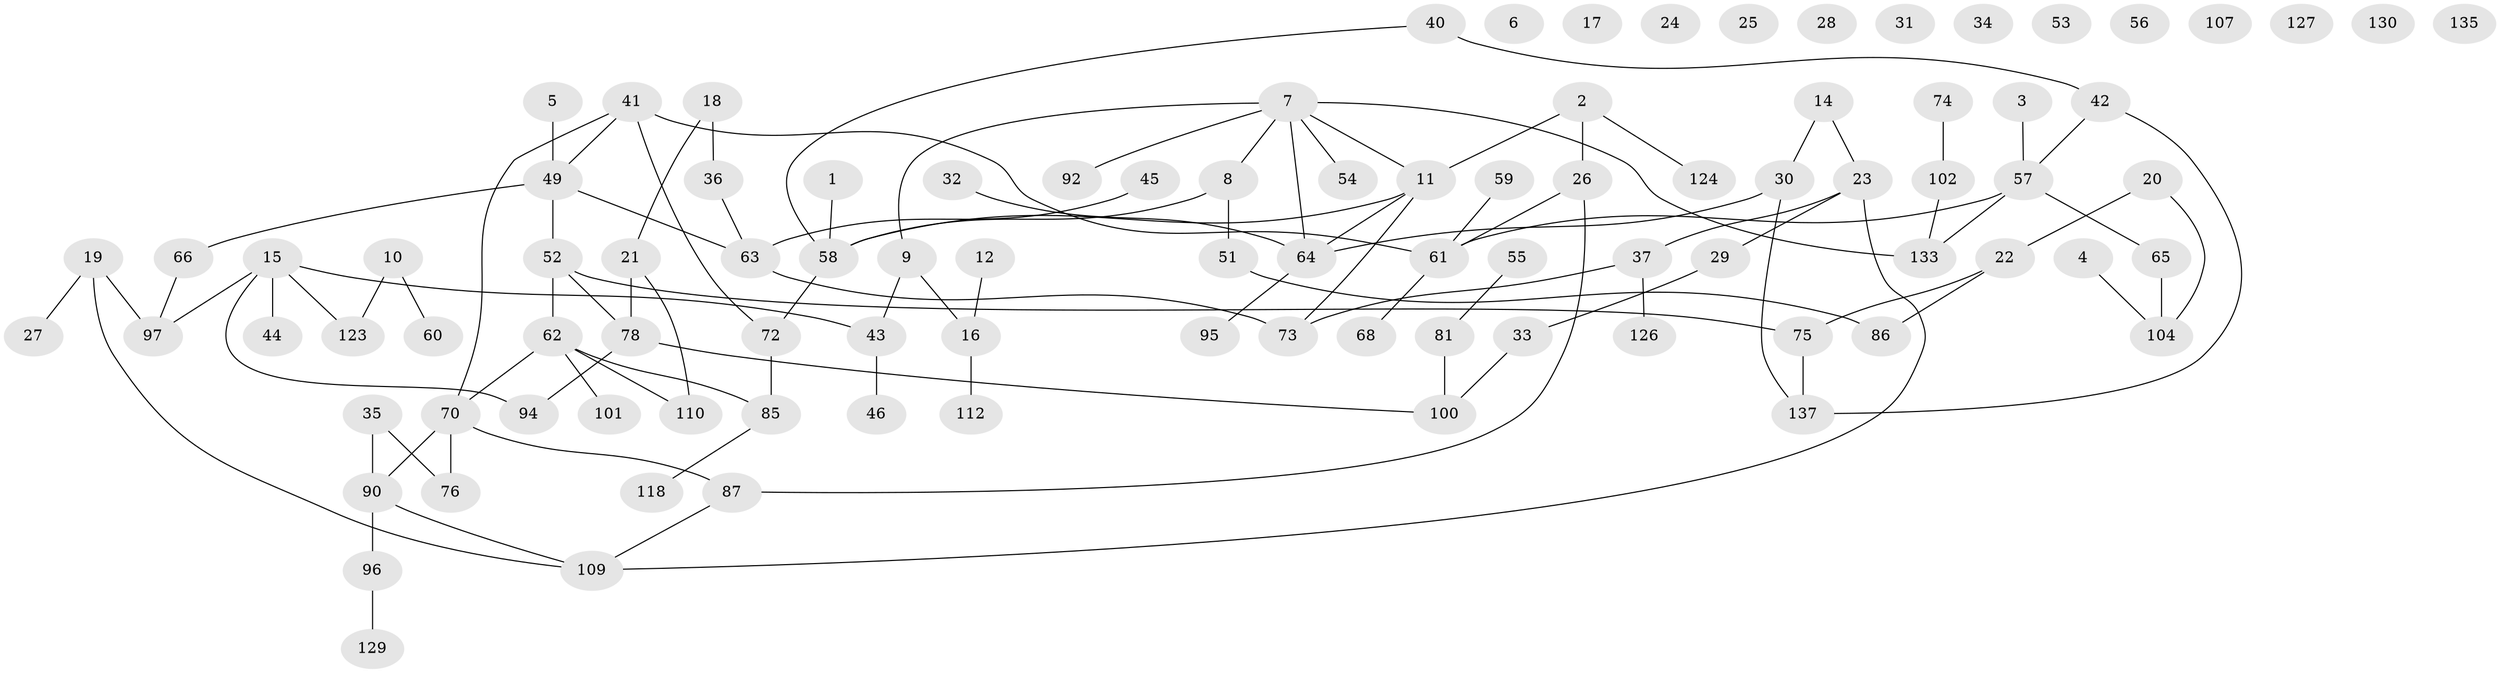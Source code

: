 // Generated by graph-tools (version 1.1) at 2025/23/03/03/25 07:23:26]
// undirected, 96 vertices, 105 edges
graph export_dot {
graph [start="1"]
  node [color=gray90,style=filled];
  1;
  2 [super="+39"];
  3;
  4;
  5;
  6;
  7 [super="+79"];
  8;
  9 [super="+13"];
  10 [super="+77"];
  11 [super="+134"];
  12;
  14;
  15 [super="+111"];
  16 [super="+50"];
  17;
  18;
  19 [super="+69"];
  20 [super="+48"];
  21 [super="+116"];
  22 [super="+99"];
  23 [super="+139"];
  24;
  25;
  26 [super="+93"];
  27 [super="+83"];
  28;
  29 [super="+98"];
  30 [super="+115"];
  31;
  32 [super="+138"];
  33 [super="+71"];
  34;
  35 [super="+38"];
  36;
  37 [super="+108"];
  40 [super="+47"];
  41;
  42 [super="+131"];
  43 [super="+132"];
  44;
  45;
  46;
  49 [super="+89"];
  51 [super="+82"];
  52 [super="+114"];
  53;
  54;
  55;
  56;
  57 [super="+84"];
  58 [super="+136"];
  59;
  60;
  61 [super="+105"];
  62 [super="+113"];
  63 [super="+121"];
  64 [super="+67"];
  65;
  66 [super="+106"];
  68;
  70 [super="+117"];
  72 [super="+88"];
  73;
  74;
  75 [super="+80"];
  76;
  78 [super="+91"];
  81;
  85 [super="+125"];
  86 [super="+122"];
  87 [super="+103"];
  90 [super="+128"];
  92;
  94 [super="+119"];
  95;
  96;
  97;
  100;
  101;
  102;
  104;
  107;
  109 [super="+120"];
  110;
  112;
  118;
  123;
  124;
  126;
  127;
  129;
  130;
  133;
  135;
  137;
  1 -- 58;
  2 -- 124;
  2 -- 26;
  2 -- 11;
  3 -- 57;
  4 -- 104;
  5 -- 49;
  7 -- 54;
  7 -- 64;
  7 -- 133;
  7 -- 8;
  7 -- 92;
  7 -- 11;
  7 -- 9;
  8 -- 58;
  8 -- 51;
  9 -- 43;
  9 -- 16;
  10 -- 123;
  10 -- 60;
  11 -- 64;
  11 -- 73;
  11 -- 58;
  12 -- 16;
  14 -- 23;
  14 -- 30;
  15 -- 43;
  15 -- 44;
  15 -- 97;
  15 -- 123;
  15 -- 94;
  16 -- 112;
  18 -- 36;
  18 -- 21;
  19 -- 97;
  19 -- 109;
  19 -- 27;
  20 -- 104;
  20 -- 22;
  21 -- 110;
  21 -- 78;
  22 -- 75;
  22 -- 86;
  23 -- 37;
  23 -- 109;
  23 -- 29;
  26 -- 61;
  26 -- 87;
  29 -- 33;
  30 -- 64;
  30 -- 137;
  32 -- 64;
  33 -- 100;
  35 -- 90;
  35 -- 76;
  36 -- 63;
  37 -- 73;
  37 -- 126;
  40 -- 58;
  40 -- 42;
  41 -- 61;
  41 -- 49;
  41 -- 70;
  41 -- 72;
  42 -- 57;
  42 -- 137;
  43 -- 46;
  45 -- 63;
  49 -- 66;
  49 -- 52;
  49 -- 63;
  51 -- 86;
  52 -- 62;
  52 -- 75;
  52 -- 78;
  55 -- 81;
  57 -- 61;
  57 -- 65;
  57 -- 133;
  58 -- 72;
  59 -- 61;
  61 -- 68;
  62 -- 70;
  62 -- 101;
  62 -- 110;
  62 -- 85;
  63 -- 73;
  64 -- 95;
  65 -- 104;
  66 -- 97;
  70 -- 76;
  70 -- 90;
  70 -- 87;
  72 -- 85;
  74 -- 102;
  75 -- 137;
  78 -- 94;
  78 -- 100;
  81 -- 100;
  85 -- 118;
  87 -- 109;
  90 -- 96;
  90 -- 109;
  96 -- 129;
  102 -- 133;
}
